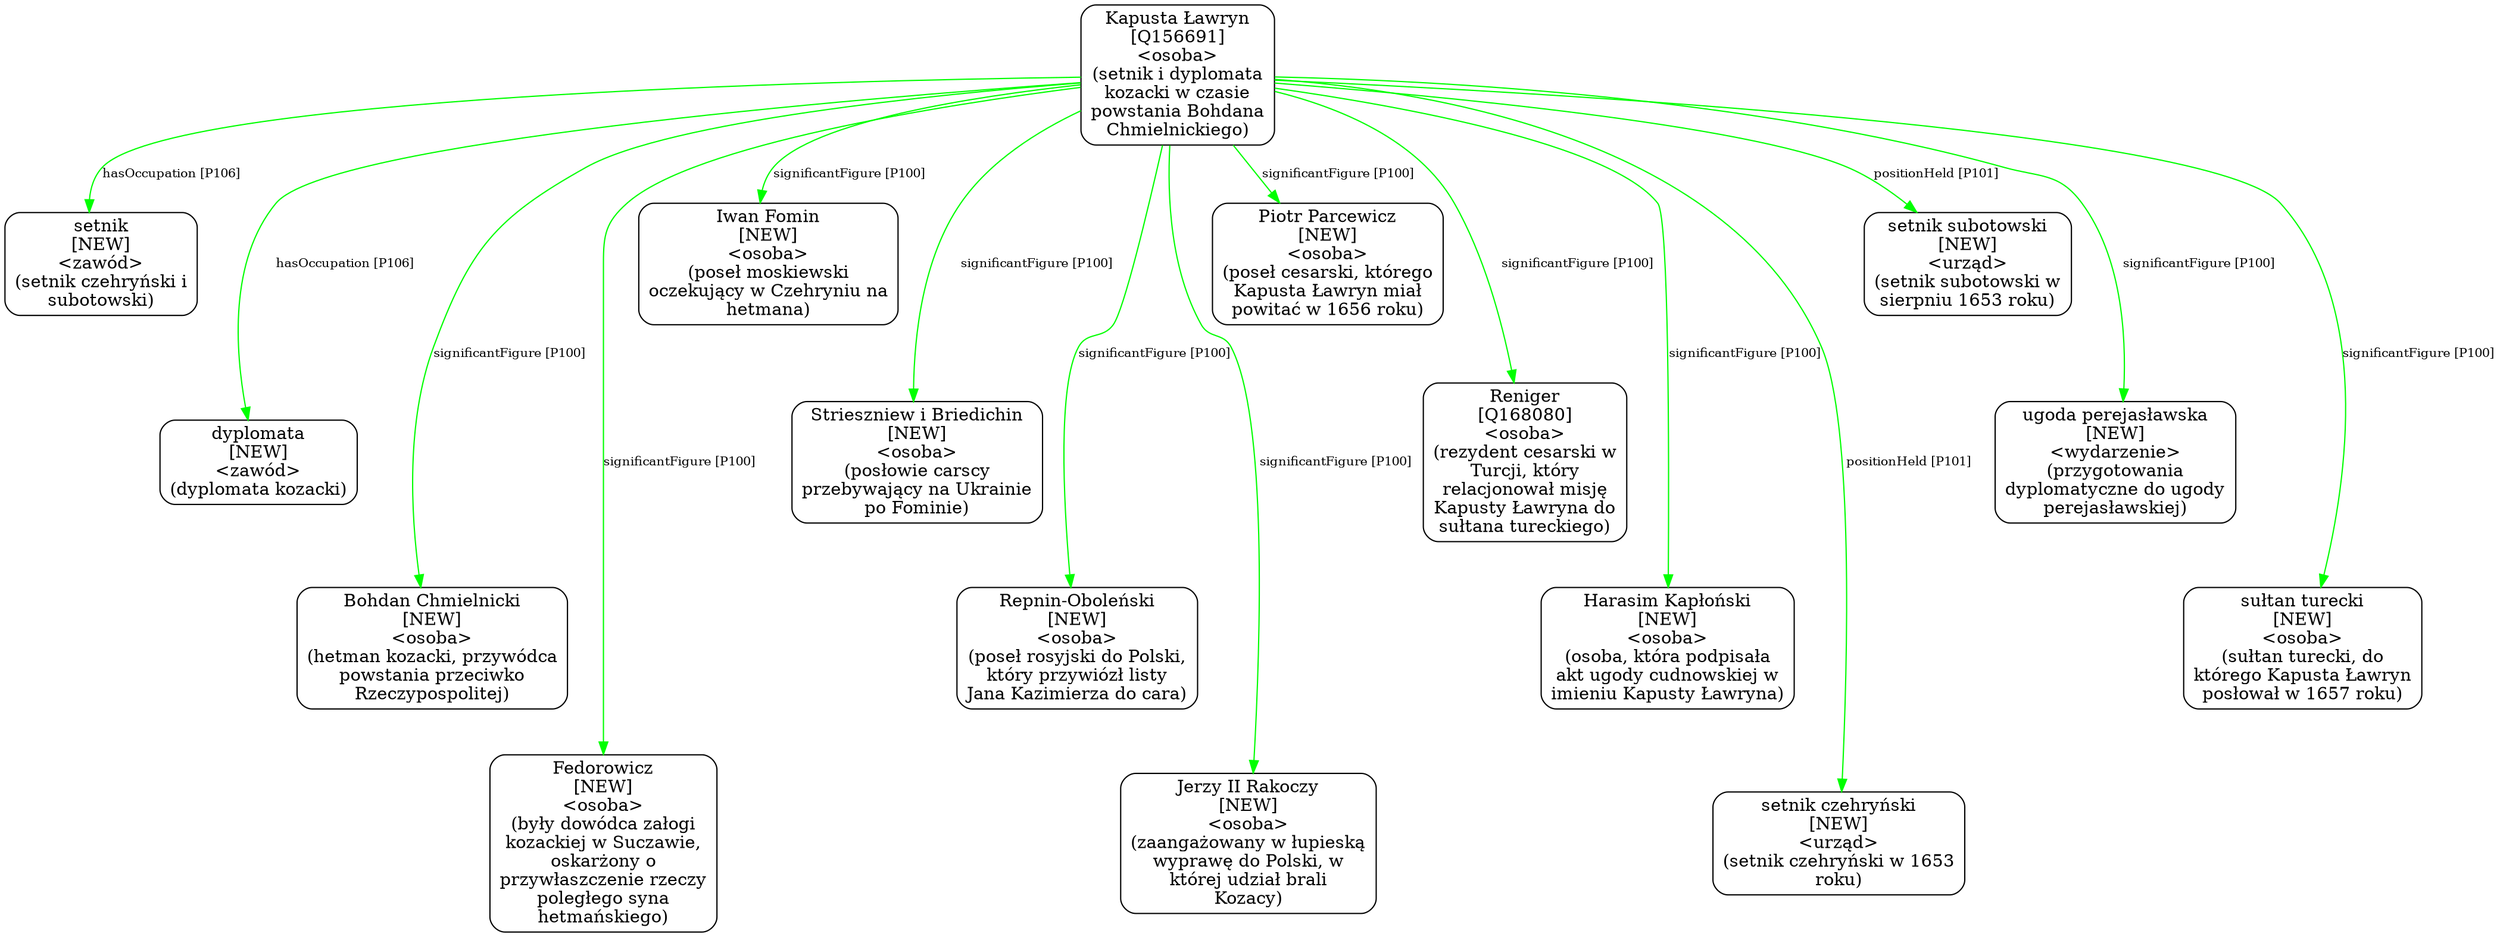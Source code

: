 digraph {
	node [shape=box,
		style=rounded
	];
	edge [fontsize=10];
	"Kapusta Ławryn
[Q156691]
<osoba>
(setnik i dyplomata
kozacki w czasie
powstania Bohdana
Chmielnickiego)"	[color=black,
		label="Kapusta Ławryn
[Q156691]
<osoba>
(setnik i dyplomata
kozacki w czasie
powstania Bohdana
Chmielnickiego)"];
	"Kapusta Ławryn
[Q156691]
<osoba>
(setnik i dyplomata
kozacki w czasie
powstania Bohdana
Chmielnickiego)" -> "setnik
[NEW]
<zawód>
(setnik czehryński i
subotowski)"	[color=green,
		label="hasOccupation [P106]",
		minlen=1];
	"Kapusta Ławryn
[Q156691]
<osoba>
(setnik i dyplomata
kozacki w czasie
powstania Bohdana
Chmielnickiego)" -> "dyplomata
[NEW]
<zawód>
(dyplomata kozacki)"	[color=green,
		label="hasOccupation [P106]",
		minlen=2];
	"Kapusta Ławryn
[Q156691]
<osoba>
(setnik i dyplomata
kozacki w czasie
powstania Bohdana
Chmielnickiego)" -> "Bohdan Chmielnicki
[NEW]
<osoba>
(hetman kozacki, przywódca
powstania przeciwko
Rzeczypospolitej)"	[color=green,
		label="significantFigure [P100]",
		minlen=3];
	"Kapusta Ławryn
[Q156691]
<osoba>
(setnik i dyplomata
kozacki w czasie
powstania Bohdana
Chmielnickiego)" -> "Fedorowicz
[NEW]
<osoba>
(były dowódca załogi
kozackiej w Suczawie,
oskarżony o
przywłaszczenie rzeczy
poległego syna
hetmańskiego)"	[color=green,
		label="significantFigure [P100]",
		minlen=4];
	"Kapusta Ławryn
[Q156691]
<osoba>
(setnik i dyplomata
kozacki w czasie
powstania Bohdana
Chmielnickiego)" -> "Iwan Fomin
[NEW]
<osoba>
(poseł moskiewski
oczekujący w Czehryniu na
hetmana)"	[color=green,
		label="significantFigure [P100]",
		minlen=1];
	"Kapusta Ławryn
[Q156691]
<osoba>
(setnik i dyplomata
kozacki w czasie
powstania Bohdana
Chmielnickiego)" -> "Strieszniew i Briedichin
[NEW]
<osoba>
(posłowie carscy
przebywający na Ukrainie
po Fominie)"	[color=green,
		label="significantFigure [P100]",
		minlen=2];
	"Kapusta Ławryn
[Q156691]
<osoba>
(setnik i dyplomata
kozacki w czasie
powstania Bohdana
Chmielnickiego)" -> "Repnin-Oboleński
[NEW]
<osoba>
(poseł rosyjski do Polski,
który przywiózł listy
Jana Kazimierza do cara)"	[color=green,
		label="significantFigure [P100]",
		minlen=3];
	"Kapusta Ławryn
[Q156691]
<osoba>
(setnik i dyplomata
kozacki w czasie
powstania Bohdana
Chmielnickiego)" -> "Jerzy II Rakoczy
[NEW]
<osoba>
(zaangażowany w łupieską
wyprawę do Polski, w
której udział brali
Kozacy)"	[color=green,
		label="significantFigure [P100]",
		minlen=4];
	"Kapusta Ławryn
[Q156691]
<osoba>
(setnik i dyplomata
kozacki w czasie
powstania Bohdana
Chmielnickiego)" -> "Piotr Parcewicz
[NEW]
<osoba>
(poseł cesarski, którego
Kapusta Ławryn miał
powitać w 1656 roku)"	[color=green,
		label="significantFigure [P100]",
		minlen=1];
	"Kapusta Ławryn
[Q156691]
<osoba>
(setnik i dyplomata
kozacki w czasie
powstania Bohdana
Chmielnickiego)" -> "Reniger
[Q168080]
<osoba>
(rezydent cesarski w
Turcji, który
relacjonował misję
Kapusty Ławryna do
sułtana tureckiego)"	[color=green,
		label="significantFigure [P100]",
		minlen=2];
	"Kapusta Ławryn
[Q156691]
<osoba>
(setnik i dyplomata
kozacki w czasie
powstania Bohdana
Chmielnickiego)" -> "Harasim Kapłoński
[NEW]
<osoba>
(osoba, która podpisała
akt ugody cudnowskiej w
imieniu Kapusty Ławryna)"	[color=green,
		label="significantFigure [P100]",
		minlen=3];
	"Kapusta Ławryn
[Q156691]
<osoba>
(setnik i dyplomata
kozacki w czasie
powstania Bohdana
Chmielnickiego)" -> "setnik czehryński
[NEW]
<urząd>
(setnik czehryński w 1653
roku)"	[color=green,
		label="positionHeld [P101]",
		minlen=4];
	"Kapusta Ławryn
[Q156691]
<osoba>
(setnik i dyplomata
kozacki w czasie
powstania Bohdana
Chmielnickiego)" -> "setnik subotowski
[NEW]
<urząd>
(setnik subotowski w
sierpniu 1653 roku)"	[color=green,
		label="positionHeld [P101]",
		minlen=1];
	"Kapusta Ławryn
[Q156691]
<osoba>
(setnik i dyplomata
kozacki w czasie
powstania Bohdana
Chmielnickiego)" -> "ugoda perejasławska
[NEW]
<wydarzenie>
(przygotowania
dyplomatyczne do ugody
perejasławskiej)"	[color=green,
		label="significantFigure [P100]",
		minlen=2];
	"Kapusta Ławryn
[Q156691]
<osoba>
(setnik i dyplomata
kozacki w czasie
powstania Bohdana
Chmielnickiego)" -> "sułtan turecki
[NEW]
<osoba>
(sułtan turecki, do
którego Kapusta Ławryn
posłował w 1657 roku)"	[color=green,
		label="significantFigure [P100]",
		minlen=3];
}
